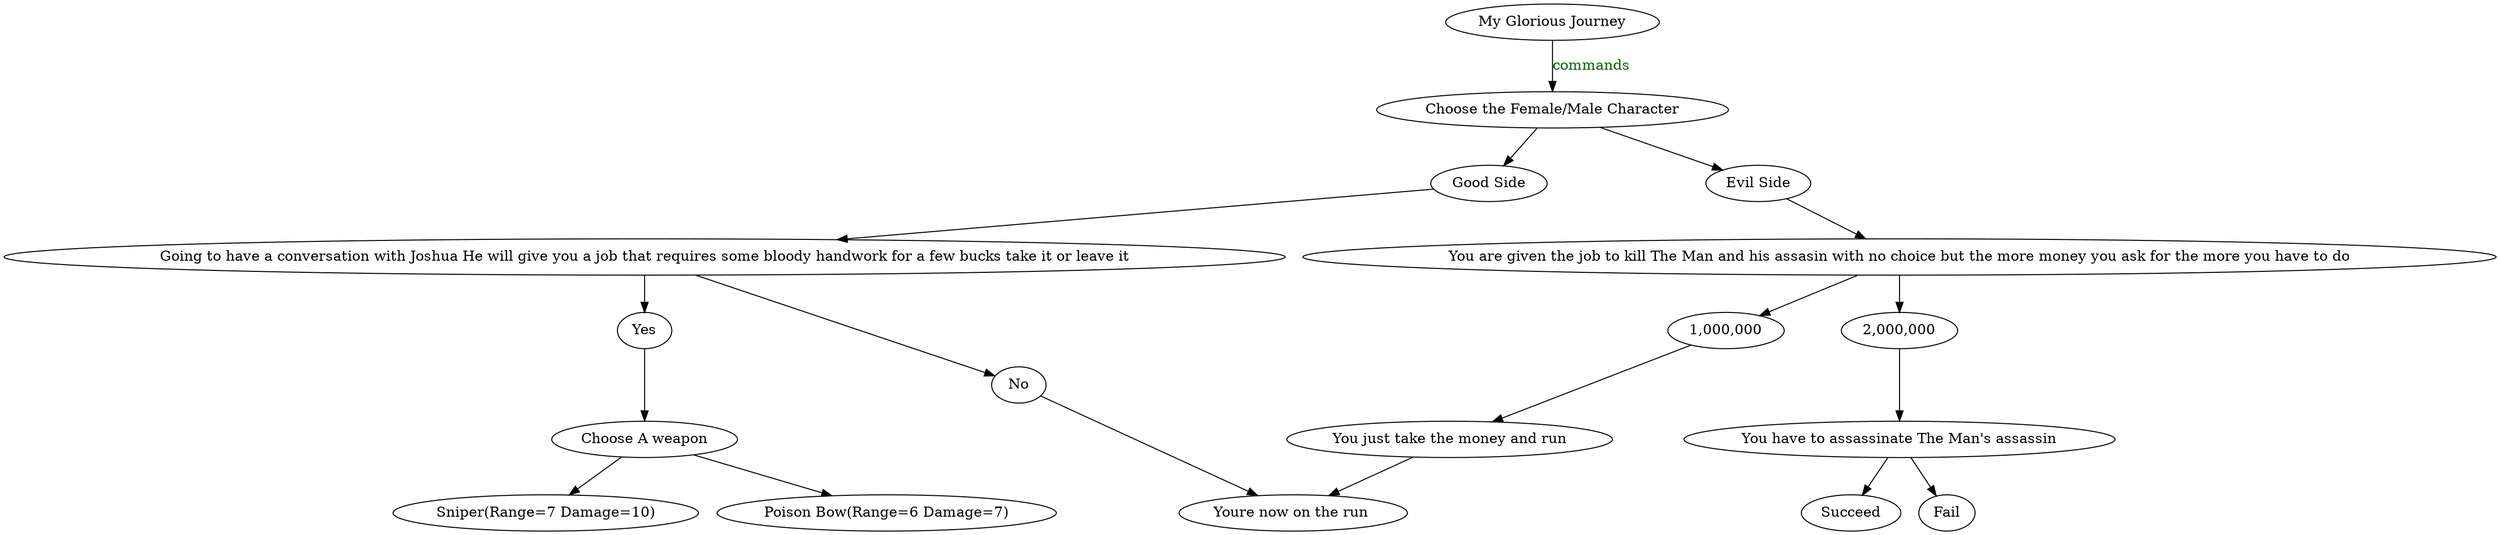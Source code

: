 Digraph smiple_map {

A[label="My Glorious Journey"]           // node B
B[label="Choose the Female/Male Character"]         // node E
C[label="Good Side"]
D[label="Evil Side"]
E[label="Going to have a conversation with Joshua He will give you a job that requires some bloody handwork for a few bucks take it or leave it"]
F[label="You are given the job to kill The Man and his assasin with no choice but the more money you ask for the more you have to do"]
G[label="Yes"]
I[label="No"]
H[label="1,000,000"]
J[label="2,000,000"]
T[label="Choose A weapon"]
Y[label="Youre now on the run "]
O[label="You have to assassinate The Man's assassin"]
P[label="Succeed"]
R[label="Fail"]
Q[label="Sniper(Range=7 Damage=10)"]
W[label="Poison Bow(Range=6 Damage=7)"]
M[label="You just take the money and run"]




A->B [label="commands", fontcolor=darkgreen ]
B -> C
B -> D
C -> E
D -> F
E -> G
E -> I
F -> H
F-> J
G -> T
I -> Y
J -> O
O -> P
O -> R
T -> Q
T -> W
M -> Y
H -> M
}